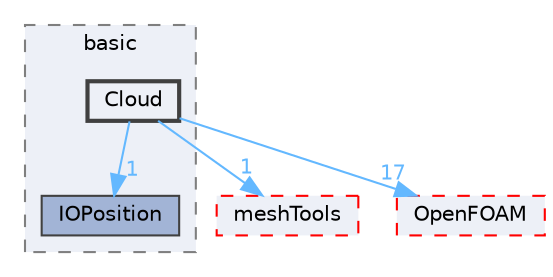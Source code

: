 digraph "src/lagrangian/basic/Cloud"
{
 // LATEX_PDF_SIZE
  bgcolor="transparent";
  edge [fontname=Helvetica,fontsize=10,labelfontname=Helvetica,labelfontsize=10];
  node [fontname=Helvetica,fontsize=10,shape=box,height=0.2,width=0.4];
  compound=true
  subgraph clusterdir_584e0ab0901b4327f36f4285cac7f2f8 {
    graph [ bgcolor="#edf0f7", pencolor="grey50", label="basic", fontname=Helvetica,fontsize=10 style="filled,dashed", URL="dir_584e0ab0901b4327f36f4285cac7f2f8.html",tooltip=""]
  dir_237b2505d5f20944fef84be03b02c38d [label="IOPosition", fillcolor="#a2b4d6", color="grey25", style="filled", URL="dir_237b2505d5f20944fef84be03b02c38d.html",tooltip=""];
  dir_3075538dd66b47ae8adde8b65985b4e5 [label="Cloud", fillcolor="#edf0f7", color="grey25", style="filled,bold", URL="dir_3075538dd66b47ae8adde8b65985b4e5.html",tooltip=""];
  }
  dir_ae30ad0bef50cf391b24c614251bb9fd [label="meshTools", fillcolor="#edf0f7", color="red", style="filled,dashed", URL="dir_ae30ad0bef50cf391b24c614251bb9fd.html",tooltip=""];
  dir_c5473ff19b20e6ec4dfe5c310b3778a8 [label="OpenFOAM", fillcolor="#edf0f7", color="red", style="filled,dashed", URL="dir_c5473ff19b20e6ec4dfe5c310b3778a8.html",tooltip=""];
  dir_3075538dd66b47ae8adde8b65985b4e5->dir_237b2505d5f20944fef84be03b02c38d [headlabel="1", labeldistance=1.5 headhref="dir_000499_001965.html" href="dir_000499_001965.html" color="steelblue1" fontcolor="steelblue1"];
  dir_3075538dd66b47ae8adde8b65985b4e5->dir_ae30ad0bef50cf391b24c614251bb9fd [headlabel="1", labeldistance=1.5 headhref="dir_000499_002382.html" href="dir_000499_002382.html" color="steelblue1" fontcolor="steelblue1"];
  dir_3075538dd66b47ae8adde8b65985b4e5->dir_c5473ff19b20e6ec4dfe5c310b3778a8 [headlabel="17", labeldistance=1.5 headhref="dir_000499_002695.html" href="dir_000499_002695.html" color="steelblue1" fontcolor="steelblue1"];
}
